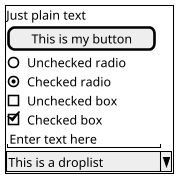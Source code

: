 ' Do not edit
' Theme Gallery
' autogenerated by script
'
@startsalt
!$PUML_MODE = "dark"
!theme aws-orange
{+
  Just plain text
  [This is my button]
  ()  Unchecked radio
  (X) Checked radio
  []  Unchecked box
  [X] Checked box
  "Enter text here   "
  ^This is a droplist^
}
@endsalt
